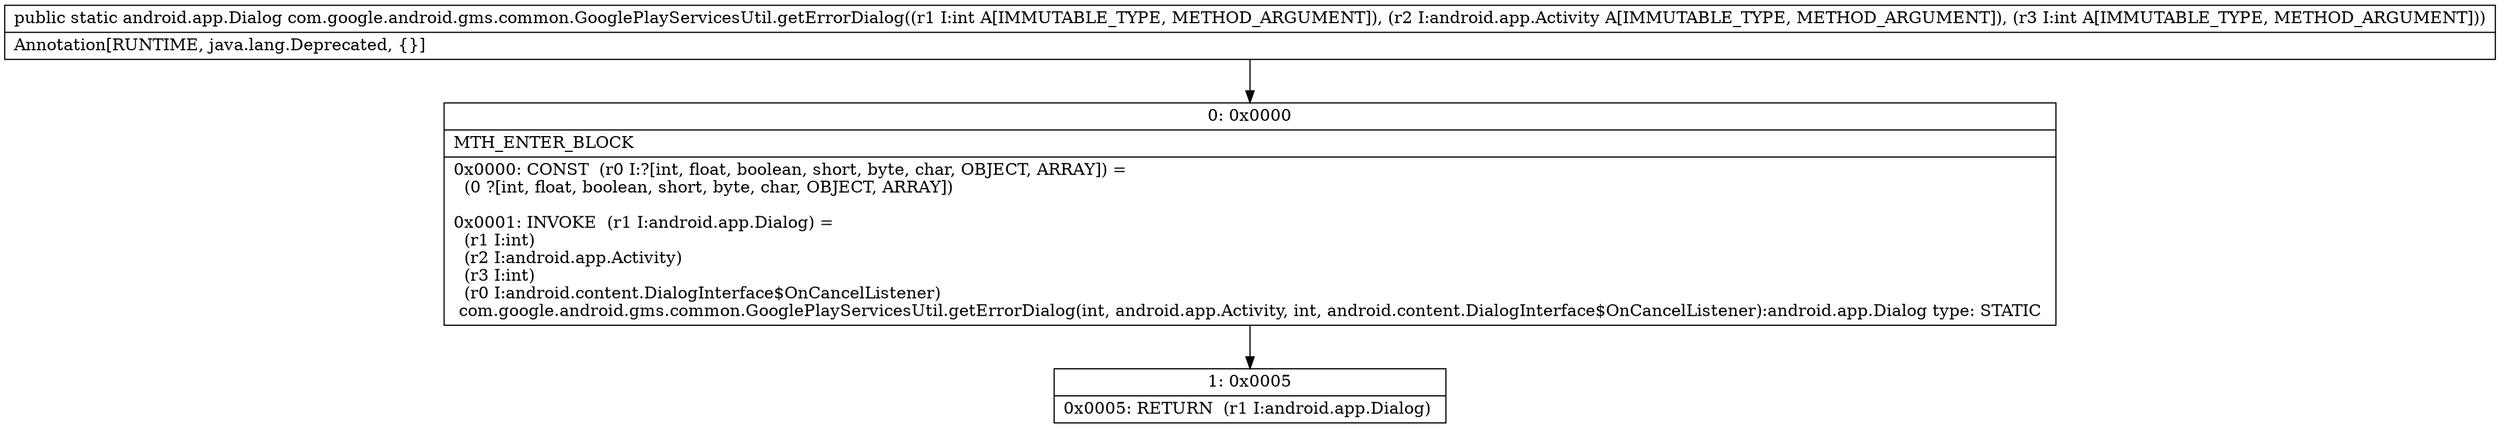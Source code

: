 digraph "CFG forcom.google.android.gms.common.GooglePlayServicesUtil.getErrorDialog(ILandroid\/app\/Activity;I)Landroid\/app\/Dialog;" {
Node_0 [shape=record,label="{0\:\ 0x0000|MTH_ENTER_BLOCK\l|0x0000: CONST  (r0 I:?[int, float, boolean, short, byte, char, OBJECT, ARRAY]) = \l  (0 ?[int, float, boolean, short, byte, char, OBJECT, ARRAY])\l \l0x0001: INVOKE  (r1 I:android.app.Dialog) = \l  (r1 I:int)\l  (r2 I:android.app.Activity)\l  (r3 I:int)\l  (r0 I:android.content.DialogInterface$OnCancelListener)\l com.google.android.gms.common.GooglePlayServicesUtil.getErrorDialog(int, android.app.Activity, int, android.content.DialogInterface$OnCancelListener):android.app.Dialog type: STATIC \l}"];
Node_1 [shape=record,label="{1\:\ 0x0005|0x0005: RETURN  (r1 I:android.app.Dialog) \l}"];
MethodNode[shape=record,label="{public static android.app.Dialog com.google.android.gms.common.GooglePlayServicesUtil.getErrorDialog((r1 I:int A[IMMUTABLE_TYPE, METHOD_ARGUMENT]), (r2 I:android.app.Activity A[IMMUTABLE_TYPE, METHOD_ARGUMENT]), (r3 I:int A[IMMUTABLE_TYPE, METHOD_ARGUMENT]))  | Annotation[RUNTIME, java.lang.Deprecated, \{\}]\l}"];
MethodNode -> Node_0;
Node_0 -> Node_1;
}

